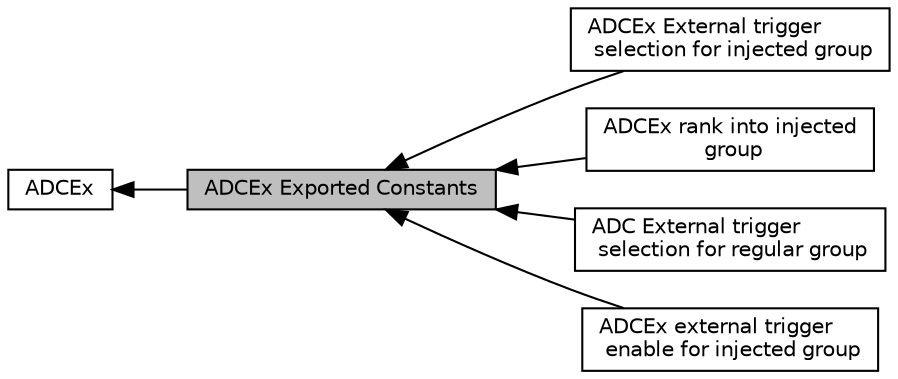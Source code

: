 digraph "ADCEx Exported Constants"
{
  edge [fontname="Helvetica",fontsize="10",labelfontname="Helvetica",labelfontsize="10"];
  node [fontname="Helvetica",fontsize="10",shape=box];
  rankdir=LR;
  Node6 [label="ADCEx External trigger\l selection for injected group",height=0.2,width=0.4,color="black", fillcolor="white", style="filled",URL="$group___a_d_c_ex___external__trigger__source___injected.html",tooltip=" "];
  Node2 [label="ADCEx",height=0.2,width=0.4,color="black", fillcolor="white", style="filled",URL="$group___a_d_c_ex.html",tooltip="ADC Extension HAL module driver."];
  Node3 [label="ADCEx rank into injected\l group",height=0.2,width=0.4,color="black", fillcolor="white", style="filled",URL="$group___a_d_c_ex__injected__rank.html",tooltip=" "];
  Node5 [label="ADC External trigger\l selection for regular group",height=0.2,width=0.4,color="black", fillcolor="white", style="filled",URL="$group___a_d_c___external__trigger__source___regular.html",tooltip=" "];
  Node1 [label="ADCEx Exported Constants",height=0.2,width=0.4,color="black", fillcolor="grey75", style="filled", fontcolor="black",tooltip=" "];
  Node4 [label="ADCEx external trigger\l enable for injected group",height=0.2,width=0.4,color="black", fillcolor="white", style="filled",URL="$group___a_d_c_ex___external__trigger__edge___injected.html",tooltip=" "];
  Node2->Node1 [shape=plaintext, dir="back", style="solid"];
  Node1->Node3 [shape=plaintext, dir="back", style="solid"];
  Node1->Node4 [shape=plaintext, dir="back", style="solid"];
  Node1->Node5 [shape=plaintext, dir="back", style="solid"];
  Node1->Node6 [shape=plaintext, dir="back", style="solid"];
}
